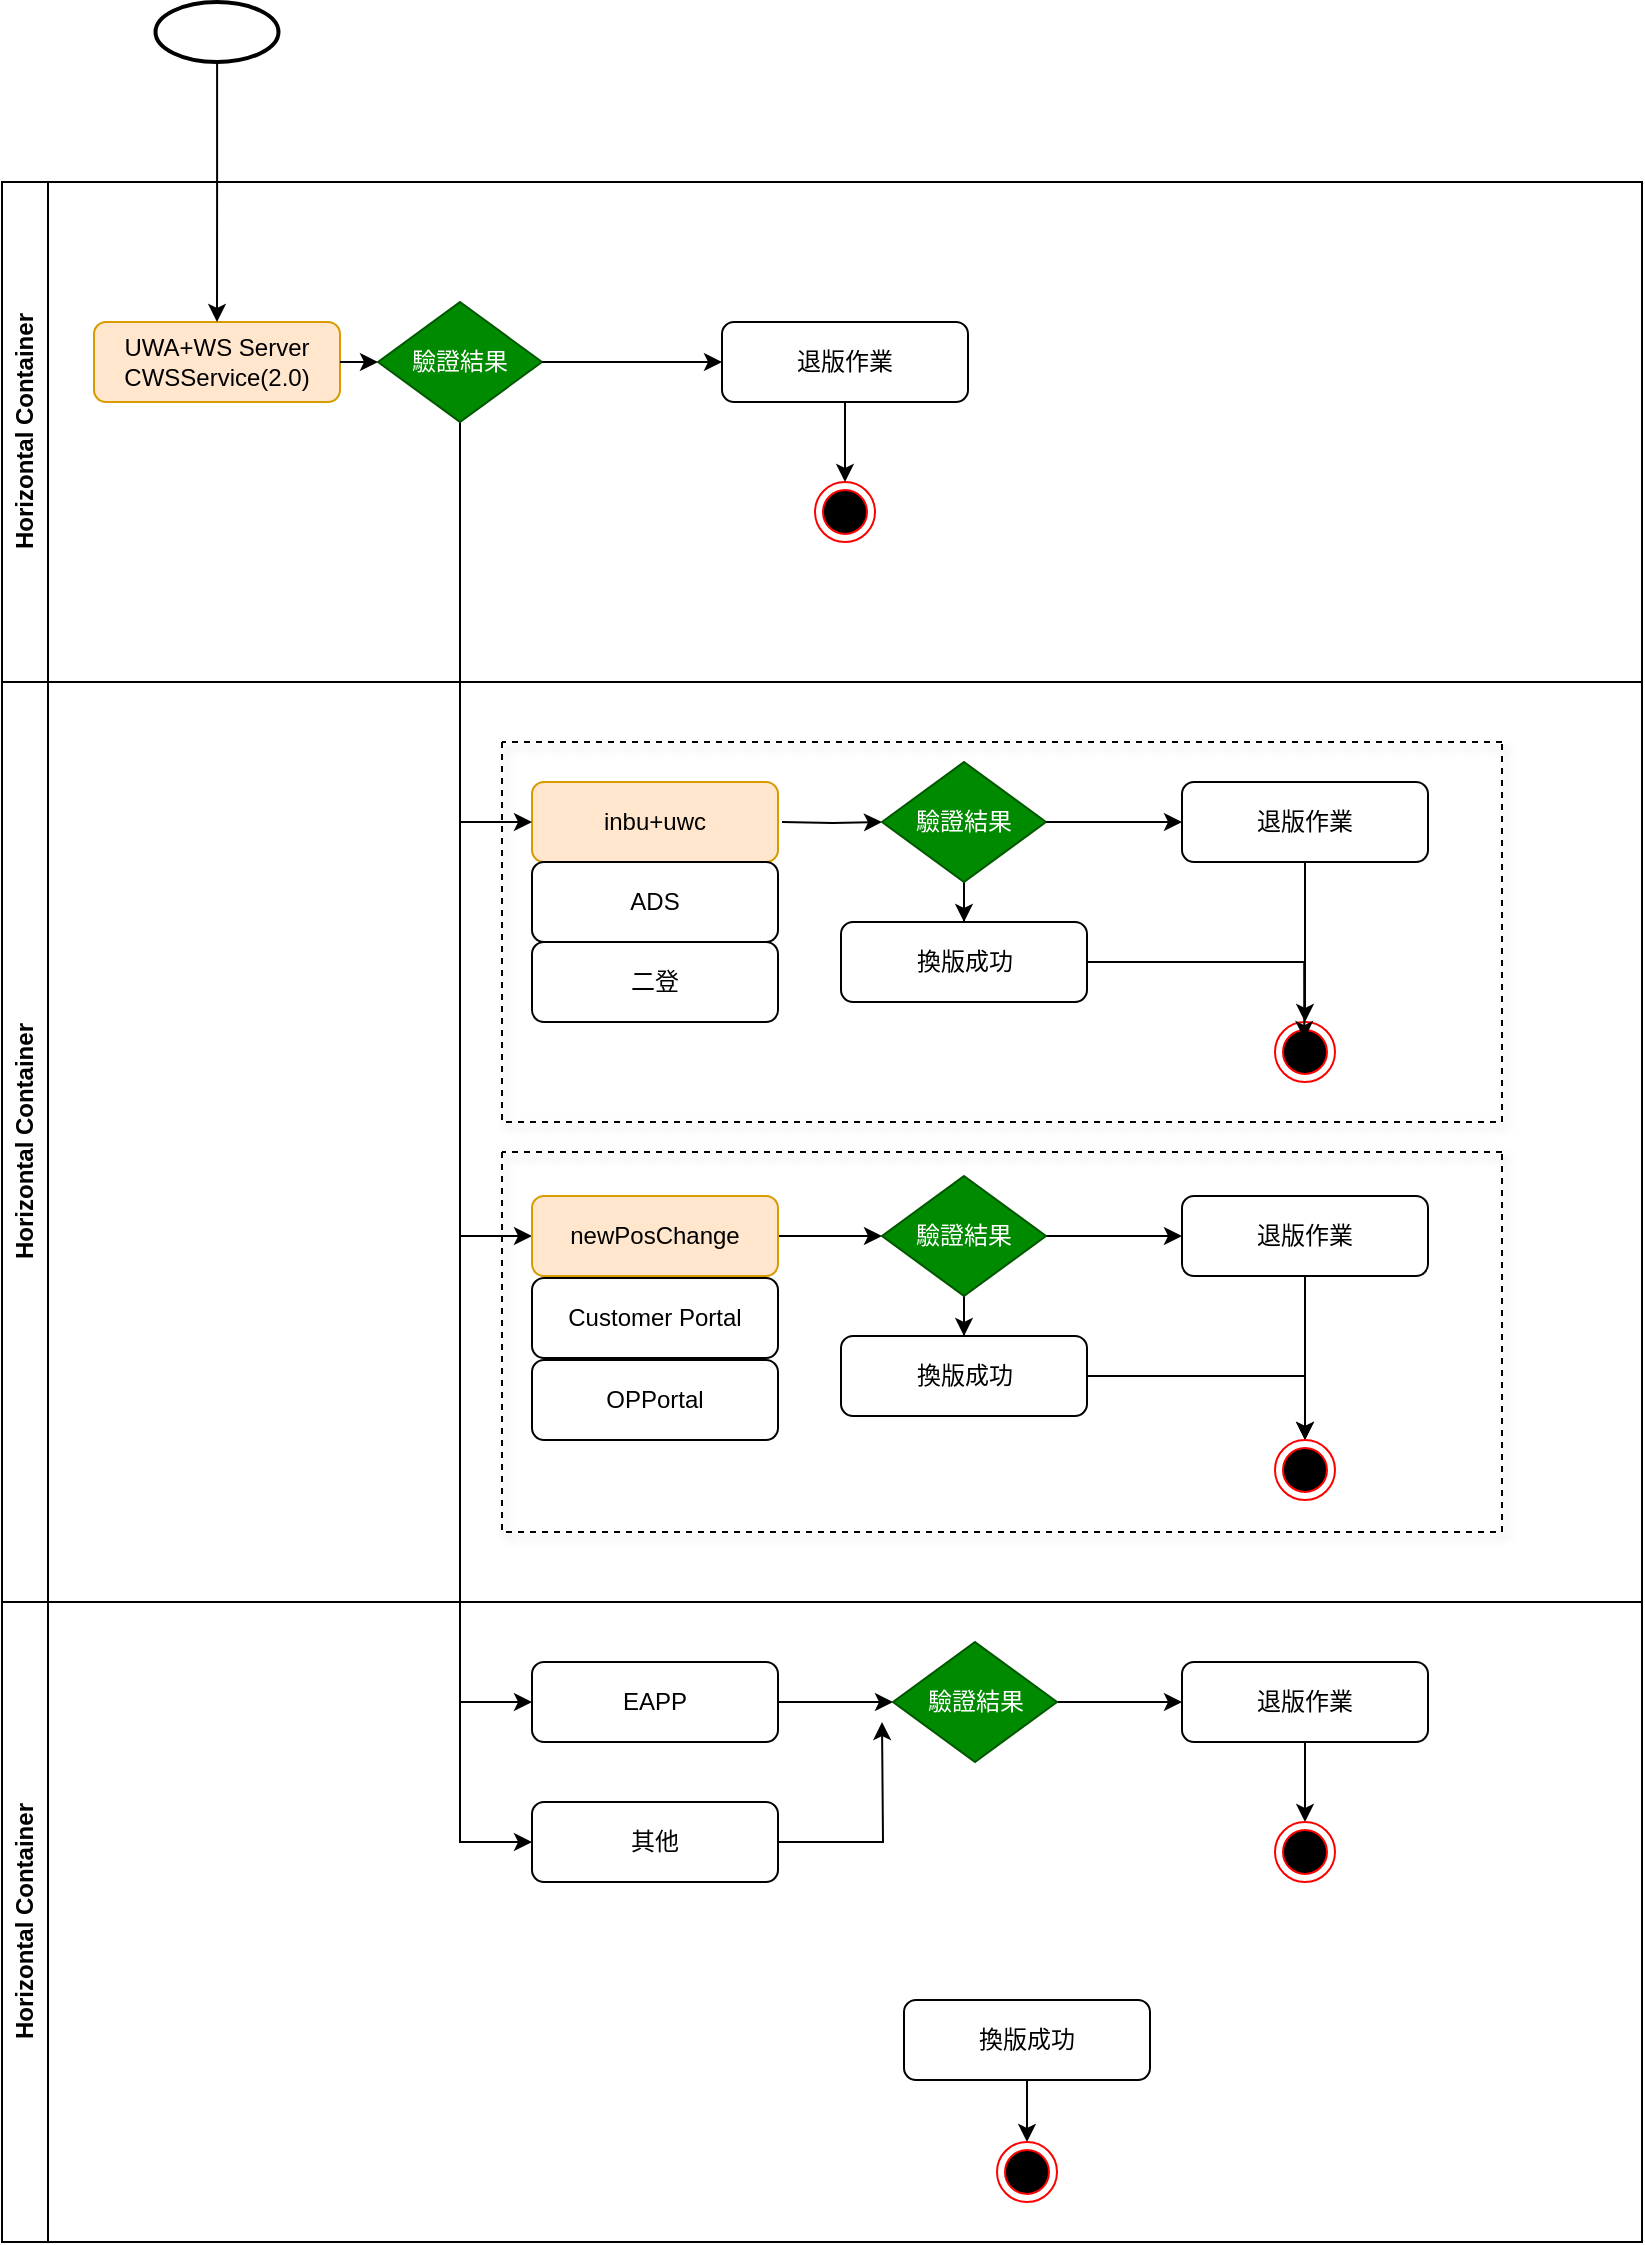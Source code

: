 <mxfile version="24.9.1">
  <diagram id="C5RBs43oDa-KdzZeNtuy" name="Page-1">
    <mxGraphModel dx="1366" dy="731" grid="1" gridSize="10" guides="1" tooltips="1" connect="1" arrows="1" fold="1" page="1" pageScale="1" pageWidth="827" pageHeight="1169" math="0" shadow="0">
      <root>
        <mxCell id="WIyWlLk6GJQsqaUBKTNV-0" />
        <mxCell id="WIyWlLk6GJQsqaUBKTNV-1" parent="WIyWlLk6GJQsqaUBKTNV-0" />
        <mxCell id="SWPrqackAz6YK81M5vLL-109" value="UWA+WS Server&lt;div&gt;CWSService(2.0)&lt;/div&gt;" style="rounded=1;whiteSpace=wrap;html=1;fontSize=12;glass=0;strokeWidth=1;shadow=0;fillColor=#ffe6cc;strokeColor=#d79b00;" vertex="1" parent="WIyWlLk6GJQsqaUBKTNV-1">
          <mxGeometry x="46.0" y="200" width="123.0" height="40" as="geometry" />
        </mxCell>
        <mxCell id="SWPrqackAz6YK81M5vLL-110" style="edgeStyle=orthogonalEdgeStyle;rounded=0;orthogonalLoop=1;jettySize=auto;html=1;entryX=0.5;entryY=0;entryDx=0;entryDy=0;" edge="1" parent="WIyWlLk6GJQsqaUBKTNV-1" source="SWPrqackAz6YK81M5vLL-111" target="SWPrqackAz6YK81M5vLL-109">
          <mxGeometry relative="1" as="geometry" />
        </mxCell>
        <mxCell id="SWPrqackAz6YK81M5vLL-111" value="" style="strokeWidth=2;html=1;shape=mxgraph.flowchart.start_1;whiteSpace=wrap;" vertex="1" parent="WIyWlLk6GJQsqaUBKTNV-1">
          <mxGeometry x="76.75" y="40" width="61.5" height="30" as="geometry" />
        </mxCell>
        <mxCell id="SWPrqackAz6YK81M5vLL-115" style="edgeStyle=orthogonalEdgeStyle;rounded=0;orthogonalLoop=1;jettySize=auto;html=1;entryX=0;entryY=0.5;entryDx=0;entryDy=0;exitX=0.5;exitY=1;exitDx=0;exitDy=0;" edge="1" parent="WIyWlLk6GJQsqaUBKTNV-1" source="SWPrqackAz6YK81M5vLL-123" target="SWPrqackAz6YK81M5vLL-120">
          <mxGeometry relative="1" as="geometry" />
        </mxCell>
        <mxCell id="SWPrqackAz6YK81M5vLL-116" style="edgeStyle=orthogonalEdgeStyle;rounded=0;orthogonalLoop=1;jettySize=auto;html=1;entryX=0;entryY=0.5;entryDx=0;entryDy=0;exitX=0.5;exitY=1;exitDx=0;exitDy=0;" edge="1" parent="WIyWlLk6GJQsqaUBKTNV-1" source="SWPrqackAz6YK81M5vLL-123" target="SWPrqackAz6YK81M5vLL-121">
          <mxGeometry relative="1" as="geometry" />
        </mxCell>
        <mxCell id="SWPrqackAz6YK81M5vLL-117" style="edgeStyle=orthogonalEdgeStyle;rounded=0;orthogonalLoop=1;jettySize=auto;html=1;entryX=0;entryY=0.5;entryDx=0;entryDy=0;exitX=0.5;exitY=1;exitDx=0;exitDy=0;" edge="1" parent="WIyWlLk6GJQsqaUBKTNV-1" source="SWPrqackAz6YK81M5vLL-123" target="SWPrqackAz6YK81M5vLL-122">
          <mxGeometry relative="1" as="geometry" />
        </mxCell>
        <mxCell id="SWPrqackAz6YK81M5vLL-118" value="inbu+uwc" style="rounded=1;whiteSpace=wrap;html=1;fontSize=12;glass=0;strokeWidth=1;shadow=0;fillColor=#ffe6cc;strokeColor=#d79b00;" vertex="1" parent="WIyWlLk6GJQsqaUBKTNV-1">
          <mxGeometry x="265.0" y="430" width="123.0" height="40" as="geometry" />
        </mxCell>
        <mxCell id="SWPrqackAz6YK81M5vLL-119" style="rounded=0;orthogonalLoop=1;jettySize=auto;html=1;entryX=0;entryY=0.5;entryDx=0;entryDy=0;edgeStyle=orthogonalEdgeStyle;exitX=0.5;exitY=1;exitDx=0;exitDy=0;" edge="1" parent="WIyWlLk6GJQsqaUBKTNV-1" source="SWPrqackAz6YK81M5vLL-123" target="SWPrqackAz6YK81M5vLL-118">
          <mxGeometry relative="1" as="geometry" />
        </mxCell>
        <mxCell id="SWPrqackAz6YK81M5vLL-152" style="edgeStyle=orthogonalEdgeStyle;rounded=0;orthogonalLoop=1;jettySize=auto;html=1;entryX=0;entryY=0.5;entryDx=0;entryDy=0;" edge="1" parent="WIyWlLk6GJQsqaUBKTNV-1" source="SWPrqackAz6YK81M5vLL-120" target="SWPrqackAz6YK81M5vLL-150">
          <mxGeometry relative="1" as="geometry" />
        </mxCell>
        <mxCell id="SWPrqackAz6YK81M5vLL-120" value="newPosChange" style="rounded=1;whiteSpace=wrap;html=1;fontSize=12;glass=0;strokeWidth=1;shadow=0;fillColor=#ffe6cc;strokeColor=#d79b00;" vertex="1" parent="WIyWlLk6GJQsqaUBKTNV-1">
          <mxGeometry x="265.0" y="637" width="123.0" height="40" as="geometry" />
        </mxCell>
        <mxCell id="SWPrqackAz6YK81M5vLL-203" style="edgeStyle=orthogonalEdgeStyle;rounded=0;orthogonalLoop=1;jettySize=auto;html=1;entryX=0;entryY=0.5;entryDx=0;entryDy=0;" edge="1" parent="WIyWlLk6GJQsqaUBKTNV-1" source="SWPrqackAz6YK81M5vLL-121" target="SWPrqackAz6YK81M5vLL-199">
          <mxGeometry relative="1" as="geometry" />
        </mxCell>
        <mxCell id="SWPrqackAz6YK81M5vLL-121" value="EAPP" style="rounded=1;whiteSpace=wrap;html=1;fontSize=12;glass=0;strokeWidth=1;shadow=0;" vertex="1" parent="WIyWlLk6GJQsqaUBKTNV-1">
          <mxGeometry x="265.0" y="870" width="123.0" height="40" as="geometry" />
        </mxCell>
        <mxCell id="SWPrqackAz6YK81M5vLL-205" style="edgeStyle=orthogonalEdgeStyle;rounded=0;orthogonalLoop=1;jettySize=auto;html=1;" edge="1" parent="WIyWlLk6GJQsqaUBKTNV-1" source="SWPrqackAz6YK81M5vLL-122">
          <mxGeometry relative="1" as="geometry">
            <mxPoint x="440" y="900" as="targetPoint" />
          </mxGeometry>
        </mxCell>
        <mxCell id="SWPrqackAz6YK81M5vLL-122" value="其他" style="rounded=1;whiteSpace=wrap;html=1;fontSize=12;glass=0;strokeWidth=1;shadow=0;" vertex="1" parent="WIyWlLk6GJQsqaUBKTNV-1">
          <mxGeometry x="265" y="940" width="123.0" height="40" as="geometry" />
        </mxCell>
        <mxCell id="SWPrqackAz6YK81M5vLL-123" value="驗證結果" style="rhombus;whiteSpace=wrap;html=1;fillColor=#008a00;fontColor=#ffffff;strokeColor=#005700;" vertex="1" parent="WIyWlLk6GJQsqaUBKTNV-1">
          <mxGeometry x="188" y="190" width="82" height="60" as="geometry" />
        </mxCell>
        <mxCell id="SWPrqackAz6YK81M5vLL-127" style="edgeStyle=orthogonalEdgeStyle;rounded=0;orthogonalLoop=1;jettySize=auto;html=1;entryX=0;entryY=0.5;entryDx=0;entryDy=0;" edge="1" parent="WIyWlLk6GJQsqaUBKTNV-1" source="SWPrqackAz6YK81M5vLL-123" target="SWPrqackAz6YK81M5vLL-124">
          <mxGeometry relative="1" as="geometry" />
        </mxCell>
        <mxCell id="SWPrqackAz6YK81M5vLL-128" value="&lt;span style=&quot;text-align: left;&quot;&gt;Customer Portal&lt;/span&gt;" style="rounded=1;whiteSpace=wrap;html=1;fontSize=12;glass=0;strokeWidth=1;shadow=0;" vertex="1" parent="WIyWlLk6GJQsqaUBKTNV-1">
          <mxGeometry x="265.0" y="678" width="123.0" height="40" as="geometry" />
        </mxCell>
        <mxCell id="SWPrqackAz6YK81M5vLL-131" style="edgeStyle=orthogonalEdgeStyle;rounded=0;orthogonalLoop=1;jettySize=auto;html=1;" edge="1" parent="WIyWlLk6GJQsqaUBKTNV-1" source="SWPrqackAz6YK81M5vLL-132" target="SWPrqackAz6YK81M5vLL-130">
          <mxGeometry relative="1" as="geometry" />
        </mxCell>
        <mxCell id="SWPrqackAz6YK81M5vLL-132" value="換版成功" style="rounded=1;whiteSpace=wrap;html=1;fontSize=12;glass=0;strokeWidth=1;shadow=0;" vertex="1" parent="WIyWlLk6GJQsqaUBKTNV-1">
          <mxGeometry x="451" y="1039" width="123.0" height="40" as="geometry" />
        </mxCell>
        <mxCell id="SWPrqackAz6YK81M5vLL-137" style="edgeStyle=orthogonalEdgeStyle;rounded=0;orthogonalLoop=1;jettySize=auto;html=1;" edge="1" parent="WIyWlLk6GJQsqaUBKTNV-1" target="SWPrqackAz6YK81M5vLL-136">
          <mxGeometry relative="1" as="geometry">
            <mxPoint x="390" y="450" as="sourcePoint" />
          </mxGeometry>
        </mxCell>
        <mxCell id="SWPrqackAz6YK81M5vLL-141" style="rounded=0;orthogonalLoop=1;jettySize=auto;html=1;elbow=vertical;entryX=0;entryY=0.5;entryDx=0;entryDy=0;exitX=1;exitY=0.5;exitDx=0;exitDy=0;" edge="1" parent="WIyWlLk6GJQsqaUBKTNV-1" source="SWPrqackAz6YK81M5vLL-109" target="SWPrqackAz6YK81M5vLL-123">
          <mxGeometry relative="1" as="geometry" />
        </mxCell>
        <mxCell id="SWPrqackAz6YK81M5vLL-145" value="Horizontal Container" style="swimlane;horizontal=0;whiteSpace=wrap;html=1;" vertex="1" parent="WIyWlLk6GJQsqaUBKTNV-1">
          <mxGeometry y="130" width="820" height="250" as="geometry" />
        </mxCell>
        <mxCell id="SWPrqackAz6YK81M5vLL-124" value="退版作業" style="rounded=1;whiteSpace=wrap;html=1;fontSize=12;glass=0;strokeWidth=1;shadow=0;" vertex="1" parent="SWPrqackAz6YK81M5vLL-145">
          <mxGeometry x="360" y="70" width="123.0" height="40" as="geometry" />
        </mxCell>
        <mxCell id="SWPrqackAz6YK81M5vLL-125" value="" style="ellipse;html=1;shape=endState;fillColor=#000000;strokeColor=#ff0000;" vertex="1" parent="SWPrqackAz6YK81M5vLL-145">
          <mxGeometry x="406.5" y="150" width="30" height="30" as="geometry" />
        </mxCell>
        <mxCell id="SWPrqackAz6YK81M5vLL-126" style="edgeStyle=orthogonalEdgeStyle;rounded=0;orthogonalLoop=1;jettySize=auto;html=1;entryX=0.5;entryY=0;entryDx=0;entryDy=0;" edge="1" parent="SWPrqackAz6YK81M5vLL-145" source="SWPrqackAz6YK81M5vLL-124" target="SWPrqackAz6YK81M5vLL-125">
          <mxGeometry relative="1" as="geometry" />
        </mxCell>
        <mxCell id="SWPrqackAz6YK81M5vLL-146" value="Horizontal Container" style="swimlane;horizontal=0;whiteSpace=wrap;html=1;" vertex="1" parent="WIyWlLk6GJQsqaUBKTNV-1">
          <mxGeometry y="380" width="820" height="460" as="geometry" />
        </mxCell>
        <mxCell id="SWPrqackAz6YK81M5vLL-147" value="退版作業" style="rounded=1;whiteSpace=wrap;html=1;fontSize=12;glass=0;strokeWidth=1;shadow=0;" vertex="1" parent="SWPrqackAz6YK81M5vLL-146">
          <mxGeometry x="590" y="257" width="123.0" height="40" as="geometry" />
        </mxCell>
        <mxCell id="SWPrqackAz6YK81M5vLL-149" style="edgeStyle=orthogonalEdgeStyle;rounded=0;orthogonalLoop=1;jettySize=auto;html=1;entryX=0.5;entryY=0;entryDx=0;entryDy=0;" edge="1" parent="SWPrqackAz6YK81M5vLL-146" source="SWPrqackAz6YK81M5vLL-147" target="SWPrqackAz6YK81M5vLL-148">
          <mxGeometry relative="1" as="geometry" />
        </mxCell>
        <mxCell id="SWPrqackAz6YK81M5vLL-134" value="二登" style="rounded=1;whiteSpace=wrap;html=1;fontSize=12;glass=0;strokeWidth=1;shadow=0;" vertex="1" parent="SWPrqackAz6YK81M5vLL-146">
          <mxGeometry x="265.0" y="130" width="123.0" height="40" as="geometry" />
        </mxCell>
        <mxCell id="SWPrqackAz6YK81M5vLL-133" value="ADS" style="rounded=1;whiteSpace=wrap;html=1;fontSize=12;glass=0;strokeWidth=1;shadow=0;" vertex="1" parent="SWPrqackAz6YK81M5vLL-146">
          <mxGeometry x="265.0" y="90" width="123.0" height="40" as="geometry" />
        </mxCell>
        <mxCell id="SWPrqackAz6YK81M5vLL-191" style="edgeStyle=orthogonalEdgeStyle;rounded=0;orthogonalLoop=1;jettySize=auto;html=1;entryX=0.5;entryY=0;entryDx=0;entryDy=0;" edge="1" parent="SWPrqackAz6YK81M5vLL-146" source="SWPrqackAz6YK81M5vLL-136" target="SWPrqackAz6YK81M5vLL-189">
          <mxGeometry relative="1" as="geometry" />
        </mxCell>
        <mxCell id="SWPrqackAz6YK81M5vLL-136" value="驗證結果" style="rhombus;whiteSpace=wrap;html=1;fillColor=#008a00;fontColor=#ffffff;strokeColor=#005700;" vertex="1" parent="SWPrqackAz6YK81M5vLL-146">
          <mxGeometry x="440.0" y="40" width="82" height="60" as="geometry" />
        </mxCell>
        <mxCell id="SWPrqackAz6YK81M5vLL-139" value="退版作業" style="rounded=1;whiteSpace=wrap;html=1;fontSize=12;glass=0;strokeWidth=1;shadow=0;" vertex="1" parent="SWPrqackAz6YK81M5vLL-146">
          <mxGeometry x="590" y="50" width="123.0" height="40" as="geometry" />
        </mxCell>
        <mxCell id="SWPrqackAz6YK81M5vLL-135" style="edgeStyle=orthogonalEdgeStyle;rounded=0;orthogonalLoop=1;jettySize=auto;html=1;entryX=0;entryY=0.5;entryDx=0;entryDy=0;" edge="1" parent="SWPrqackAz6YK81M5vLL-146" source="SWPrqackAz6YK81M5vLL-136" target="SWPrqackAz6YK81M5vLL-139">
          <mxGeometry relative="1" as="geometry" />
        </mxCell>
        <mxCell id="SWPrqackAz6YK81M5vLL-138" style="edgeStyle=orthogonalEdgeStyle;rounded=0;orthogonalLoop=1;jettySize=auto;html=1;entryX=0.5;entryY=0;entryDx=0;entryDy=0;" edge="1" parent="SWPrqackAz6YK81M5vLL-146" source="SWPrqackAz6YK81M5vLL-139" target="SWPrqackAz6YK81M5vLL-140">
          <mxGeometry relative="1" as="geometry" />
        </mxCell>
        <mxCell id="SWPrqackAz6YK81M5vLL-129" value="&lt;div style=&quot;text-align: left;&quot;&gt;&lt;span style=&quot;background-color: initial;&quot;&gt;OPPortal&lt;/span&gt;&lt;/div&gt;" style="rounded=1;whiteSpace=wrap;html=1;fontSize=12;glass=0;strokeWidth=1;shadow=0;" vertex="1" parent="SWPrqackAz6YK81M5vLL-146">
          <mxGeometry x="265.0" y="339" width="123.0" height="40" as="geometry" />
        </mxCell>
        <mxCell id="SWPrqackAz6YK81M5vLL-153" style="edgeStyle=orthogonalEdgeStyle;rounded=0;orthogonalLoop=1;jettySize=auto;html=1;" edge="1" parent="SWPrqackAz6YK81M5vLL-146" source="SWPrqackAz6YK81M5vLL-150" target="SWPrqackAz6YK81M5vLL-147">
          <mxGeometry relative="1" as="geometry" />
        </mxCell>
        <mxCell id="SWPrqackAz6YK81M5vLL-197" style="edgeStyle=orthogonalEdgeStyle;rounded=0;orthogonalLoop=1;jettySize=auto;html=1;entryX=0.5;entryY=0;entryDx=0;entryDy=0;" edge="1" parent="SWPrqackAz6YK81M5vLL-146" source="SWPrqackAz6YK81M5vLL-150" target="SWPrqackAz6YK81M5vLL-193">
          <mxGeometry relative="1" as="geometry" />
        </mxCell>
        <mxCell id="SWPrqackAz6YK81M5vLL-150" value="驗證結果" style="rhombus;whiteSpace=wrap;html=1;fillColor=#008a00;fontColor=#ffffff;strokeColor=#005700;" vertex="1" parent="SWPrqackAz6YK81M5vLL-146">
          <mxGeometry x="440.0" y="247" width="82" height="60" as="geometry" />
        </mxCell>
        <mxCell id="SWPrqackAz6YK81M5vLL-189" value="換版成功" style="rounded=1;whiteSpace=wrap;html=1;fontSize=12;glass=0;strokeWidth=1;shadow=0;" vertex="1" parent="SWPrqackAz6YK81M5vLL-146">
          <mxGeometry x="419.5" y="120" width="123.0" height="40" as="geometry" />
        </mxCell>
        <mxCell id="SWPrqackAz6YK81M5vLL-201" style="edgeStyle=orthogonalEdgeStyle;rounded=0;orthogonalLoop=1;jettySize=auto;html=1;entryX=0.5;entryY=0;entryDx=0;entryDy=0;" edge="1" parent="SWPrqackAz6YK81M5vLL-146" source="SWPrqackAz6YK81M5vLL-193" target="SWPrqackAz6YK81M5vLL-148">
          <mxGeometry relative="1" as="geometry" />
        </mxCell>
        <mxCell id="SWPrqackAz6YK81M5vLL-193" value="換版成功" style="rounded=1;whiteSpace=wrap;html=1;fontSize=12;glass=0;strokeWidth=1;shadow=0;" vertex="1" parent="SWPrqackAz6YK81M5vLL-146">
          <mxGeometry x="419.5" y="327" width="123.0" height="40" as="geometry" />
        </mxCell>
        <mxCell id="SWPrqackAz6YK81M5vLL-198" value="" style="swimlane;startSize=0;dashed=1;shadow=1;rounded=1;" vertex="1" parent="SWPrqackAz6YK81M5vLL-146">
          <mxGeometry x="250" y="30" width="500" height="190" as="geometry" />
        </mxCell>
        <mxCell id="SWPrqackAz6YK81M5vLL-140" value="" style="ellipse;html=1;shape=endState;fillColor=#000000;strokeColor=#ff0000;" vertex="1" parent="SWPrqackAz6YK81M5vLL-198">
          <mxGeometry x="386.5" y="140" width="30" height="30" as="geometry" />
        </mxCell>
        <mxCell id="SWPrqackAz6YK81M5vLL-200" value="" style="swimlane;startSize=0;dashed=1;shadow=1;rounded=1;" vertex="1" parent="SWPrqackAz6YK81M5vLL-146">
          <mxGeometry x="250" y="235" width="500" height="190" as="geometry" />
        </mxCell>
        <mxCell id="SWPrqackAz6YK81M5vLL-148" value="" style="ellipse;html=1;shape=endState;fillColor=#000000;strokeColor=#ff0000;" vertex="1" parent="SWPrqackAz6YK81M5vLL-200">
          <mxGeometry x="386.5" y="144" width="30" height="30" as="geometry" />
        </mxCell>
        <mxCell id="SWPrqackAz6YK81M5vLL-202" style="edgeStyle=orthogonalEdgeStyle;rounded=0;orthogonalLoop=1;jettySize=auto;html=1;entryX=0.488;entryY=0.284;entryDx=0;entryDy=0;entryPerimeter=0;" edge="1" parent="SWPrqackAz6YK81M5vLL-146" source="SWPrqackAz6YK81M5vLL-189" target="SWPrqackAz6YK81M5vLL-140">
          <mxGeometry relative="1" as="geometry" />
        </mxCell>
        <mxCell id="SWPrqackAz6YK81M5vLL-187" value="Horizontal Container" style="swimlane;horizontal=0;whiteSpace=wrap;html=1;" vertex="1" parent="WIyWlLk6GJQsqaUBKTNV-1">
          <mxGeometry y="840" width="820" height="320" as="geometry" />
        </mxCell>
        <mxCell id="SWPrqackAz6YK81M5vLL-130" value="" style="ellipse;html=1;shape=endState;fillColor=#000000;strokeColor=#ff0000;" vertex="1" parent="SWPrqackAz6YK81M5vLL-187">
          <mxGeometry x="497.5" y="270" width="30" height="30" as="geometry" />
        </mxCell>
        <mxCell id="SWPrqackAz6YK81M5vLL-112" style="edgeStyle=orthogonalEdgeStyle;rounded=0;orthogonalLoop=1;jettySize=auto;html=1;entryX=0.5;entryY=0;entryDx=0;entryDy=0;" edge="1" parent="SWPrqackAz6YK81M5vLL-187" source="SWPrqackAz6YK81M5vLL-113" target="SWPrqackAz6YK81M5vLL-114">
          <mxGeometry relative="1" as="geometry" />
        </mxCell>
        <mxCell id="SWPrqackAz6YK81M5vLL-113" value="退版作業" style="rounded=1;whiteSpace=wrap;html=1;fontSize=12;glass=0;strokeWidth=1;shadow=0;" vertex="1" parent="SWPrqackAz6YK81M5vLL-187">
          <mxGeometry x="590" y="30" width="123.0" height="40" as="geometry" />
        </mxCell>
        <mxCell id="SWPrqackAz6YK81M5vLL-114" value="" style="ellipse;html=1;shape=endState;fillColor=#000000;strokeColor=#ff0000;" vertex="1" parent="SWPrqackAz6YK81M5vLL-187">
          <mxGeometry x="636.5" y="110" width="30" height="30" as="geometry" />
        </mxCell>
        <mxCell id="SWPrqackAz6YK81M5vLL-204" value="" style="edgeStyle=orthogonalEdgeStyle;rounded=0;orthogonalLoop=1;jettySize=auto;html=1;" edge="1" parent="SWPrqackAz6YK81M5vLL-187" source="SWPrqackAz6YK81M5vLL-199" target="SWPrqackAz6YK81M5vLL-113">
          <mxGeometry relative="1" as="geometry" />
        </mxCell>
        <mxCell id="SWPrqackAz6YK81M5vLL-199" value="驗證結果" style="rhombus;whiteSpace=wrap;html=1;fillColor=#008a00;fontColor=#ffffff;strokeColor=#005700;" vertex="1" parent="SWPrqackAz6YK81M5vLL-187">
          <mxGeometry x="445.5" y="20" width="82" height="60" as="geometry" />
        </mxCell>
      </root>
    </mxGraphModel>
  </diagram>
</mxfile>
